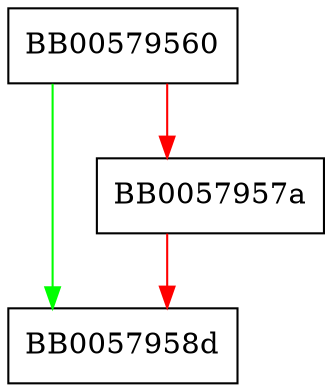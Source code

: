 digraph dh_priv_decode {
  node [shape="box"];
  graph [splines=ortho];
  BB00579560 -> BB0057958d [color="green"];
  BB00579560 -> BB0057957a [color="red"];
  BB0057957a -> BB0057958d [color="red"];
}